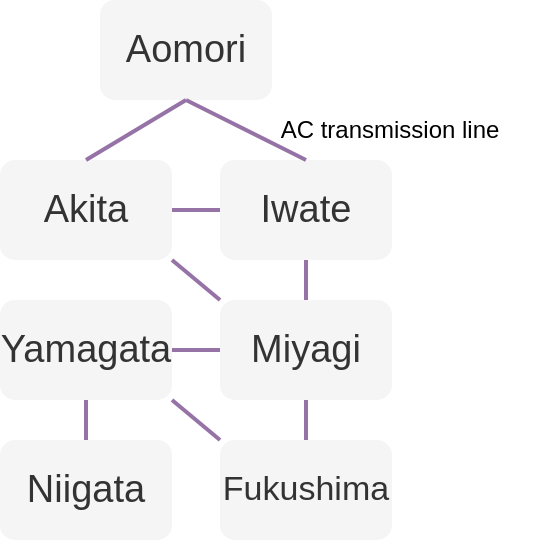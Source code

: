 <mxfile version="13.7.1" type="device"><diagram id="5eGMG9rkNKcMmodzC2qi" name="ページ1"><mxGraphModel dx="605" dy="598" grid="1" gridSize="10" guides="1" tooltips="1" connect="1" arrows="1" fold="1" page="1" pageScale="1" pageWidth="827" pageHeight="1169" math="0" shadow="0"><root><mxCell id="0"/><mxCell id="1" parent="0"/><mxCell id="zmosrdIJD9iTMbEiPch1-2" value="&lt;font style=&quot;font-size: 19px&quot;&gt;Aomori&lt;/font&gt;" style="rounded=1;whiteSpace=wrap;html=1;fillColor=#f5f5f5;fontColor=#333333;strokeColor=none;" vertex="1" parent="1"><mxGeometry x="280" y="200" width="86" height="50" as="geometry"/></mxCell><mxCell id="zmosrdIJD9iTMbEiPch1-3" value="&lt;font style=&quot;font-size: 19px&quot;&gt;Iwate&lt;/font&gt;" style="rounded=1;whiteSpace=wrap;html=1;fillColor=#f5f5f5;fontColor=#333333;strokeColor=none;" vertex="1" parent="1"><mxGeometry x="340" y="280" width="86" height="50" as="geometry"/></mxCell><mxCell id="zmosrdIJD9iTMbEiPch1-4" value="&lt;font style=&quot;font-size: 19px&quot;&gt;Akita&lt;/font&gt;" style="rounded=1;whiteSpace=wrap;html=1;fillColor=#f5f5f5;fontColor=#333333;strokeColor=none;" vertex="1" parent="1"><mxGeometry x="230" y="280" width="86" height="50" as="geometry"/></mxCell><mxCell id="zmosrdIJD9iTMbEiPch1-5" value="&lt;font style=&quot;font-size: 19px&quot;&gt;Miyagi&lt;/font&gt;" style="rounded=1;whiteSpace=wrap;html=1;fillColor=#f5f5f5;fontColor=#333333;strokeColor=none;" vertex="1" parent="1"><mxGeometry x="340" y="350" width="86" height="50" as="geometry"/></mxCell><mxCell id="zmosrdIJD9iTMbEiPch1-6" value="&lt;font style=&quot;font-size: 19px&quot;&gt;Yamagata&lt;/font&gt;" style="rounded=1;whiteSpace=wrap;html=1;fillColor=#f5f5f5;fontColor=#333333;strokeColor=none;" vertex="1" parent="1"><mxGeometry x="230" y="350" width="86" height="50" as="geometry"/></mxCell><mxCell id="zmosrdIJD9iTMbEiPch1-7" value="&lt;font style=&quot;font-size: 17px&quot;&gt;Fukushima&lt;/font&gt;" style="rounded=1;whiteSpace=wrap;html=1;fillColor=#f5f5f5;fontColor=#333333;strokeColor=none;" vertex="1" parent="1"><mxGeometry x="340" y="420" width="86" height="50" as="geometry"/></mxCell><mxCell id="zmosrdIJD9iTMbEiPch1-8" value="&lt;font style=&quot;font-size: 19px&quot;&gt;Niigata&lt;/font&gt;" style="rounded=1;whiteSpace=wrap;html=1;fillColor=#f5f5f5;fontColor=#333333;strokeColor=none;" vertex="1" parent="1"><mxGeometry x="230" y="420" width="86" height="50" as="geometry"/></mxCell><mxCell id="zmosrdIJD9iTMbEiPch1-9" value="" style="endArrow=none;html=1;fillColor=#e1d5e7;strokeColor=#9673a6;entryX=0.5;entryY=1;entryDx=0;entryDy=0;exitX=0.5;exitY=0;exitDx=0;exitDy=0;strokeWidth=2;" edge="1" parent="1" source="zmosrdIJD9iTMbEiPch1-3" target="zmosrdIJD9iTMbEiPch1-2"><mxGeometry width="50" height="50" relative="1" as="geometry"><mxPoint x="400" y="400" as="sourcePoint"/><mxPoint x="450" y="350" as="targetPoint"/></mxGeometry></mxCell><mxCell id="zmosrdIJD9iTMbEiPch1-10" value="" style="endArrow=none;html=1;fillColor=#e1d5e7;strokeColor=#9673a6;entryX=0.5;entryY=1;entryDx=0;entryDy=0;exitX=0.5;exitY=0;exitDx=0;exitDy=0;strokeWidth=2;" edge="1" parent="1" source="zmosrdIJD9iTMbEiPch1-4" target="zmosrdIJD9iTMbEiPch1-2"><mxGeometry width="50" height="50" relative="1" as="geometry"><mxPoint x="393" y="290" as="sourcePoint"/><mxPoint x="333" y="260" as="targetPoint"/></mxGeometry></mxCell><mxCell id="zmosrdIJD9iTMbEiPch1-11" value="" style="endArrow=none;html=1;fillColor=#e1d5e7;strokeColor=#9673a6;entryX=1;entryY=0.5;entryDx=0;entryDy=0;exitX=0;exitY=0.5;exitDx=0;exitDy=0;strokeWidth=2;" edge="1" parent="1" source="zmosrdIJD9iTMbEiPch1-3" target="zmosrdIJD9iTMbEiPch1-4"><mxGeometry width="50" height="50" relative="1" as="geometry"><mxPoint x="393" y="290" as="sourcePoint"/><mxPoint x="333" y="260" as="targetPoint"/></mxGeometry></mxCell><mxCell id="zmosrdIJD9iTMbEiPch1-12" value="" style="endArrow=none;html=1;fillColor=#e1d5e7;strokeColor=#9673a6;entryX=0.5;entryY=1;entryDx=0;entryDy=0;exitX=0.5;exitY=0;exitDx=0;exitDy=0;strokeWidth=2;" edge="1" parent="1" source="zmosrdIJD9iTMbEiPch1-5" target="zmosrdIJD9iTMbEiPch1-3"><mxGeometry width="50" height="50" relative="1" as="geometry"><mxPoint x="350" y="315" as="sourcePoint"/><mxPoint x="326" y="315" as="targetPoint"/></mxGeometry></mxCell><mxCell id="zmosrdIJD9iTMbEiPch1-13" value="" style="endArrow=none;html=1;fillColor=#e1d5e7;strokeColor=#9673a6;entryX=1;entryY=1;entryDx=0;entryDy=0;exitX=0;exitY=0;exitDx=0;exitDy=0;strokeWidth=2;" edge="1" parent="1" source="zmosrdIJD9iTMbEiPch1-5" target="zmosrdIJD9iTMbEiPch1-4"><mxGeometry width="50" height="50" relative="1" as="geometry"><mxPoint x="393" y="360" as="sourcePoint"/><mxPoint x="393" y="340" as="targetPoint"/></mxGeometry></mxCell><mxCell id="zmosrdIJD9iTMbEiPch1-14" value="" style="endArrow=none;html=1;fillColor=#e1d5e7;strokeColor=#9673a6;entryX=1;entryY=0.5;entryDx=0;entryDy=0;exitX=0;exitY=0.5;exitDx=0;exitDy=0;strokeWidth=2;" edge="1" parent="1" source="zmosrdIJD9iTMbEiPch1-5" target="zmosrdIJD9iTMbEiPch1-6"><mxGeometry width="50" height="50" relative="1" as="geometry"><mxPoint x="350" y="360" as="sourcePoint"/><mxPoint x="326" y="340" as="targetPoint"/></mxGeometry></mxCell><mxCell id="zmosrdIJD9iTMbEiPch1-15" value="" style="endArrow=none;html=1;fillColor=#e1d5e7;strokeColor=#9673a6;entryX=0.5;entryY=0;entryDx=0;entryDy=0;exitX=0.5;exitY=1;exitDx=0;exitDy=0;strokeWidth=2;" edge="1" parent="1" source="zmosrdIJD9iTMbEiPch1-5" target="zmosrdIJD9iTMbEiPch1-7"><mxGeometry width="50" height="50" relative="1" as="geometry"><mxPoint x="350" y="385" as="sourcePoint"/><mxPoint x="326" y="385" as="targetPoint"/></mxGeometry></mxCell><mxCell id="zmosrdIJD9iTMbEiPch1-16" value="" style="endArrow=none;html=1;fillColor=#e1d5e7;strokeColor=#9673a6;entryX=0;entryY=0;entryDx=0;entryDy=0;exitX=1;exitY=1;exitDx=0;exitDy=0;strokeWidth=2;" edge="1" parent="1" source="zmosrdIJD9iTMbEiPch1-6" target="zmosrdIJD9iTMbEiPch1-7"><mxGeometry width="50" height="50" relative="1" as="geometry"><mxPoint x="393" y="410" as="sourcePoint"/><mxPoint x="393" y="430" as="targetPoint"/></mxGeometry></mxCell><mxCell id="zmosrdIJD9iTMbEiPch1-17" value="" style="endArrow=none;html=1;fillColor=#e1d5e7;strokeColor=#9673a6;entryX=0.5;entryY=0;entryDx=0;entryDy=0;exitX=0.5;exitY=1;exitDx=0;exitDy=0;strokeWidth=2;" edge="1" parent="1" source="zmosrdIJD9iTMbEiPch1-6" target="zmosrdIJD9iTMbEiPch1-8"><mxGeometry width="50" height="50" relative="1" as="geometry"><mxPoint x="326" y="410" as="sourcePoint"/><mxPoint x="350" y="430" as="targetPoint"/></mxGeometry></mxCell><mxCell id="zmosrdIJD9iTMbEiPch1-18" value="AC transmission line" style="text;html=1;strokeColor=none;fillColor=none;align=center;verticalAlign=middle;whiteSpace=wrap;rounded=0;" vertex="1" parent="1"><mxGeometry x="350" y="260" width="150" height="10" as="geometry"/></mxCell></root></mxGraphModel></diagram></mxfile>